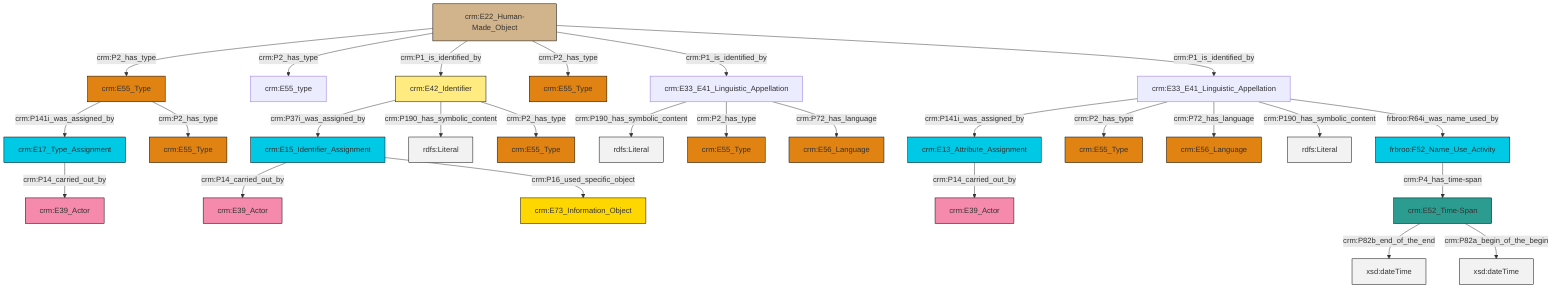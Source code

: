 graph TD
classDef Literal fill:#f2f2f2,stroke:#000000;
classDef CRM_Entity fill:#FFFFFF,stroke:#000000;
classDef Temporal_Entity fill:#00C9E6, stroke:#000000;
classDef Type fill:#E18312, stroke:#000000;
classDef Time-Span fill:#2C9C91, stroke:#000000;
classDef Appellation fill:#FFEB7F, stroke:#000000;
classDef Place fill:#008836, stroke:#000000;
classDef Persistent_Item fill:#B266B2, stroke:#000000;
classDef Conceptual_Object fill:#FFD700, stroke:#000000;
classDef Physical_Thing fill:#D2B48C, stroke:#000000;
classDef Actor fill:#f58aad, stroke:#000000;
classDef PC_Classes fill:#4ce600, stroke:#000000;
classDef Multi fill:#cccccc,stroke:#000000;

0["crm:E33_E41_Linguistic_Appellation"]:::Default -->|crm:P141i_was_assigned_by| 1["crm:E13_Attribute_Assignment"]:::Temporal_Entity
0["crm:E33_E41_Linguistic_Appellation"]:::Default -->|crm:P2_has_type| 2["crm:E55_Type"]:::Type
0["crm:E33_E41_Linguistic_Appellation"]:::Default -->|crm:P72_has_language| 3["crm:E56_Language"]:::Type
6["crm:E33_E41_Linguistic_Appellation"]:::Default -->|crm:P190_has_symbolic_content| 7[rdfs:Literal]:::Literal
8["crm:E22_Human-Made_Object"]:::Physical_Thing -->|crm:P2_has_type| 9["crm:E55_Type"]:::Type
13["crm:E15_Identifier_Assignment"]:::Temporal_Entity -->|crm:P14_carried_out_by| 14["crm:E39_Actor"]:::Actor
8["crm:E22_Human-Made_Object"]:::Physical_Thing -->|crm:P2_has_type| 15["crm:E55_type"]:::Default
13["crm:E15_Identifier_Assignment"]:::Temporal_Entity -->|crm:P16_used_specific_object| 18["crm:E73_Information_Object"]:::Conceptual_Object
19["crm:E52_Time-Span"]:::Time-Span -->|crm:P82b_end_of_the_end| 20[xsd:dateTime]:::Literal
8["crm:E22_Human-Made_Object"]:::Physical_Thing -->|crm:P1_is_identified_by| 21["crm:E42_Identifier"]:::Appellation
23["crm:E17_Type_Assignment"]:::Temporal_Entity -->|crm:P14_carried_out_by| 24["crm:E39_Actor"]:::Actor
9["crm:E55_Type"]:::Type -->|crm:P141i_was_assigned_by| 23["crm:E17_Type_Assignment"]:::Temporal_Entity
28["frbroo:F52_Name_Use_Activity"]:::Temporal_Entity -->|crm:P4_has_time-span| 19["crm:E52_Time-Span"]:::Time-Span
21["crm:E42_Identifier"]:::Appellation -->|crm:P37i_was_assigned_by| 13["crm:E15_Identifier_Assignment"]:::Temporal_Entity
19["crm:E52_Time-Span"]:::Time-Span -->|crm:P82a_begin_of_the_begin| 33[xsd:dateTime]:::Literal
8["crm:E22_Human-Made_Object"]:::Physical_Thing -->|crm:P2_has_type| 16["crm:E55_Type"]:::Type
9["crm:E55_Type"]:::Type -->|crm:P2_has_type| 36["crm:E55_Type"]:::Type
8["crm:E22_Human-Made_Object"]:::Physical_Thing -->|crm:P1_is_identified_by| 6["crm:E33_E41_Linguistic_Appellation"]:::Default
0["crm:E33_E41_Linguistic_Appellation"]:::Default -->|crm:P190_has_symbolic_content| 39[rdfs:Literal]:::Literal
21["crm:E42_Identifier"]:::Appellation -->|crm:P190_has_symbolic_content| 42[rdfs:Literal]:::Literal
6["crm:E33_E41_Linguistic_Appellation"]:::Default -->|crm:P2_has_type| 4["crm:E55_Type"]:::Type
0["crm:E33_E41_Linguistic_Appellation"]:::Default -->|frbroo:R64i_was_name_used_by| 28["frbroo:F52_Name_Use_Activity"]:::Temporal_Entity
21["crm:E42_Identifier"]:::Appellation -->|crm:P2_has_type| 11["crm:E55_Type"]:::Type
6["crm:E33_E41_Linguistic_Appellation"]:::Default -->|crm:P72_has_language| 29["crm:E56_Language"]:::Type
1["crm:E13_Attribute_Assignment"]:::Temporal_Entity -->|crm:P14_carried_out_by| 34["crm:E39_Actor"]:::Actor
8["crm:E22_Human-Made_Object"]:::Physical_Thing -->|crm:P1_is_identified_by| 0["crm:E33_E41_Linguistic_Appellation"]:::Default